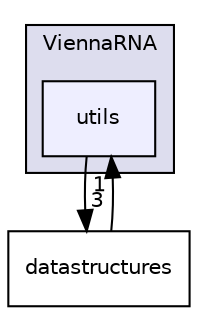 digraph "ViennaRNA/utils" {
  bgcolor=transparent;
  compound=true
  node [ fontsize="10", fontname="Helvetica"];
  edge [ labelfontsize="10", labelfontname="Helvetica"];
  subgraph clusterdir_b65dce601f6c2aa1a9f53e1dbd97d018 {
    graph [ bgcolor="#ddddee", pencolor="black", label="ViennaRNA" fontname="Helvetica", fontsize="10", URL="dir_b65dce601f6c2aa1a9f53e1dbd97d018.html"]
  dir_1ed026dd4a6b3990a24ff2e0510f1e28 [shape=box, label="utils", style="filled", fillcolor="#eeeeff", pencolor="black", URL="dir_1ed026dd4a6b3990a24ff2e0510f1e28.html"];
  }
  dir_99e275c152145741e4b8bbe1e7e65f5d [shape=box label="datastructures" URL="dir_99e275c152145741e4b8bbe1e7e65f5d.html"];
  dir_99e275c152145741e4b8bbe1e7e65f5d->dir_1ed026dd4a6b3990a24ff2e0510f1e28 [headlabel="1", labeldistance=1.5 headhref="dir_000001_000008.html"];
  dir_1ed026dd4a6b3990a24ff2e0510f1e28->dir_99e275c152145741e4b8bbe1e7e65f5d [headlabel="3", labeldistance=1.5 headhref="dir_000008_000001.html"];
}
